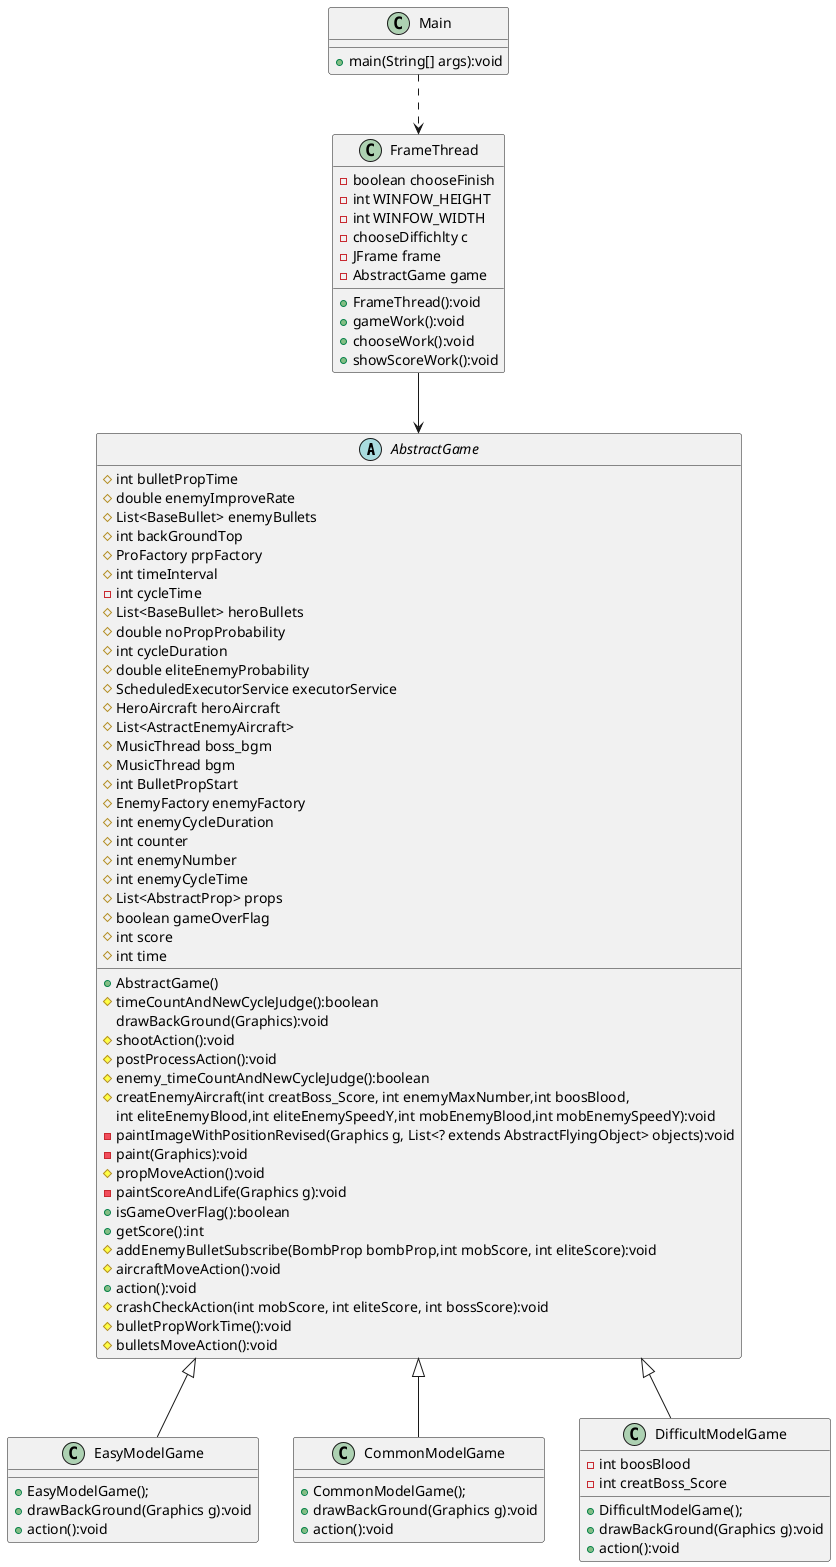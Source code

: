 @startuml
'https://plantuml.com/class-diagram

abstract class AbstractGame{
    # int bulletPropTime
    # double enemyImproveRate
    # List<BaseBullet> enemyBullets
    # int backGroundTop
    # ProFactory prpFactory
    # int timeInterval
    - int cycleTime
    # List<BaseBullet> heroBullets
    # double noPropProbability
    # int cycleDuration
    # double eliteEnemyProbability
    # ScheduledExecutorService executorService
    # HeroAircraft heroAircraft
    # List<AstractEnemyAircraft>
    # MusicThread boss_bgm
    # MusicThread bgm
    # int BulletPropStart
    # EnemyFactory enemyFactory
    # int enemyCycleDuration
    # int counter
    # int enemyNumber
    # int enemyCycleTime
    # List<AbstractProp> props
    # boolean gameOverFlag
    # int score
    # int time
    + AbstractGame()
    # timeCountAndNewCycleJudge():boolean
    drawBackGround(Graphics):void
    # shootAction():void
    # postProcessAction():void
    # enemy_timeCountAndNewCycleJudge():boolean
    # creatEnemyAircraft(int creatBoss_Score, int enemyMaxNumber,int boosBlood,
                                                                 int eliteEnemyBlood,int eliteEnemySpeedY,int mobEnemyBlood,int mobEnemySpeedY):void
    - paintImageWithPositionRevised(Graphics g, List<? extends AbstractFlyingObject> objects):void
    - paint(Graphics):void
    # propMoveAction():void
    - paintScoreAndLife(Graphics g):void
    + isGameOverFlag():boolean
    + getScore():int
    # addEnemyBulletSubscribe(BombProp bombProp,int mobScore, int eliteScore):void
    # aircraftMoveAction():void
    + action():void
    # crashCheckAction(int mobScore, int eliteScore, int bossScore):void
    # bulletPropWorkTime():void
    # bulletsMoveAction():void

}
class EasyModelGame{
    + EasyModelGame();
    + drawBackGround(Graphics g):void
    + action():void
}
class CommonModelGame{
    + CommonModelGame();
    + drawBackGround(Graphics g):void
    + action():void
}
class DifficultModelGame{
    - int boosBlood
    - int creatBoss_Score
    + DifficultModelGame();
    + drawBackGround(Graphics g):void
    + action():void
}
class FrameThread{
    - boolean chooseFinish
    - int WINFOW_HEIGHT
    - int WINFOW_WIDTH
    - chooseDiffichlty c
    - JFrame frame
    - AbstractGame game
    + FrameThread():void
    + gameWork():void
    + chooseWork():void
    + showScoreWork():void
}
class Main{
    + main(String[] args):void
}

FrameThread-->AbstractGame
Main..>FrameThread
AbstractGame<|--EasyModelGame
AbstractGame<|-- DifficultModelGame
AbstractGame<|--CommonModelGame



@enduml